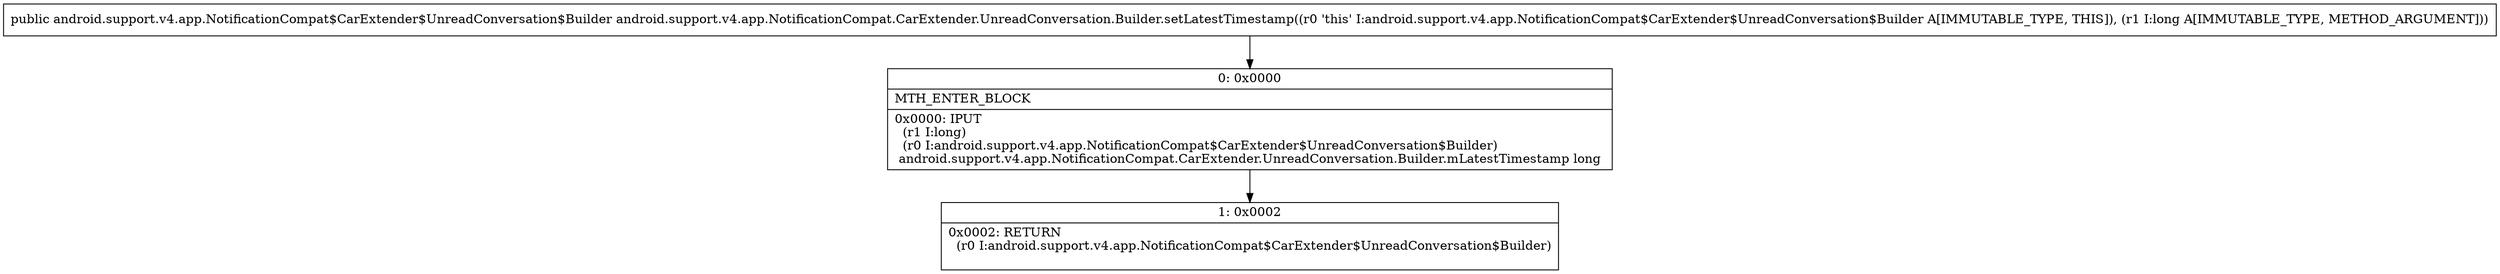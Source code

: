 digraph "CFG forandroid.support.v4.app.NotificationCompat.CarExtender.UnreadConversation.Builder.setLatestTimestamp(J)Landroid\/support\/v4\/app\/NotificationCompat$CarExtender$UnreadConversation$Builder;" {
Node_0 [shape=record,label="{0\:\ 0x0000|MTH_ENTER_BLOCK\l|0x0000: IPUT  \l  (r1 I:long)\l  (r0 I:android.support.v4.app.NotificationCompat$CarExtender$UnreadConversation$Builder)\l android.support.v4.app.NotificationCompat.CarExtender.UnreadConversation.Builder.mLatestTimestamp long \l}"];
Node_1 [shape=record,label="{1\:\ 0x0002|0x0002: RETURN  \l  (r0 I:android.support.v4.app.NotificationCompat$CarExtender$UnreadConversation$Builder)\l \l}"];
MethodNode[shape=record,label="{public android.support.v4.app.NotificationCompat$CarExtender$UnreadConversation$Builder android.support.v4.app.NotificationCompat.CarExtender.UnreadConversation.Builder.setLatestTimestamp((r0 'this' I:android.support.v4.app.NotificationCompat$CarExtender$UnreadConversation$Builder A[IMMUTABLE_TYPE, THIS]), (r1 I:long A[IMMUTABLE_TYPE, METHOD_ARGUMENT])) }"];
MethodNode -> Node_0;
Node_0 -> Node_1;
}

